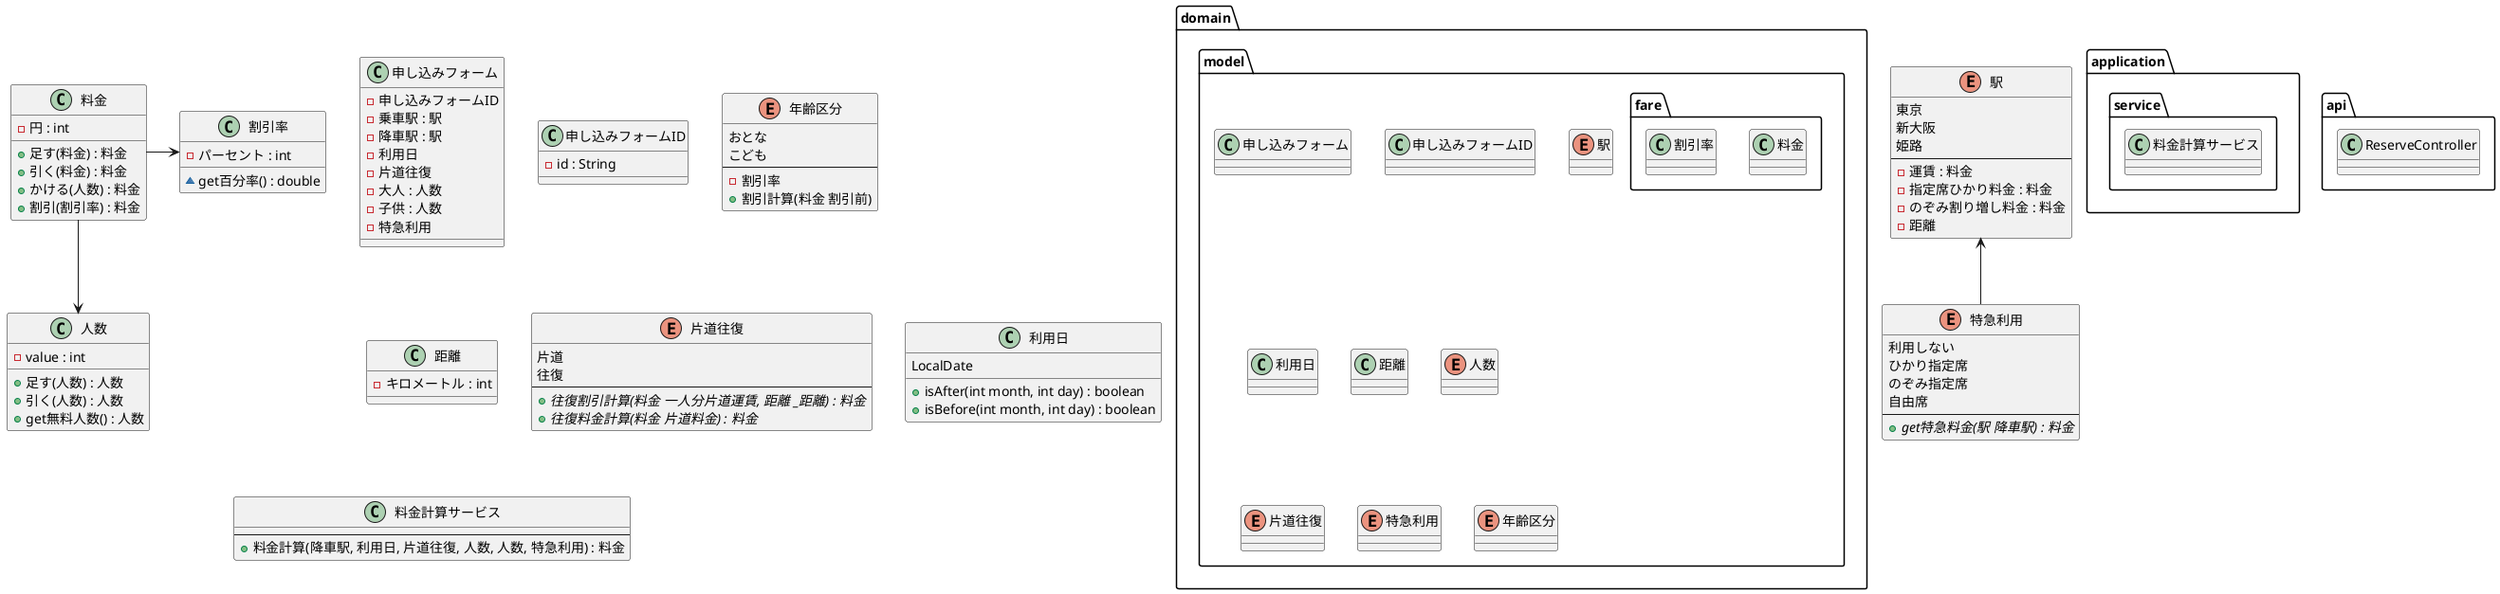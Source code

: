 @startuml

package domain {
    package model {

        class 申し込みフォーム
        class 申し込みフォームID
        enum 駅
        package fare {
            class 料金
            class 割引率
        }
        class 利用日
        class 距離
        enum 人数
        enum 片道往復
        enum 特急利用
        enum 年齢区分
    }

}

package application {
    package service {
        class 料金計算サービス
    }
}

package api {
    class ReserveController
}

class 申し込みフォーム {
    - 申し込みフォームID
    - 乗車駅 : 駅
    - 降車駅 : 駅
    - 利用日
    - 片道往復
    - 大人 : 人数
    - 子供 : 人数
    - 特急利用
}
class 申し込みフォームID {
    - id : String
}
enum 駅 {
    東京
    新大阪
    姫路
    --
    - 運賃 : 料金
    - 指定席ひかり料金 : 料金
    - のぞみ割り増し料金 : 料金
    - 距離
}
enum 特急利用 {
    利用しない
    ひかり指定席
    のぞみ指定席
    自由席
    --
    + {abstract} get特急料金(駅 降車駅) : 料金
}
enum 年齢区分 {
    おとな
    こども
    --
    - 割引率
    + 割引計算(料金 割引前)
}
class 料金 {
    - 円 : int

    + 足す(料金) : 料金
    + 引く(料金) : 料金
    + かける(人数) : 料金
    + 割引(割引率) : 料金
}
class 割引率 {
    - パーセント : int

    ~ get百分率() : double
}
class 距離 {
    - キロメートル : int
}
class 人数 {
    - value : int

    + 足す(人数) : 人数
    + 引く(人数) : 人数
    + get無料人数() : 人数
}
enum 片道往復 {
    片道
    往復
    --
    + {abstract} 往復割引計算(料金 一人分片道運賃, 距離 _距離) : 料金
    + {abstract} 往復料金計算(料金 片道料金) : 料金
}
class 利用日 {
    LocalDate

    + isAfter(int month, int day) : boolean
    + isBefore(int month, int day) : boolean
}

class 料金計算サービス {
    --
    + 料金計算(降車駅, 利用日, 片道往復, 人数, 人数, 特急利用) : 料金
}

駅 <-- 特急利用
料金 --> 人数
料金 -> 割引率

@enduml